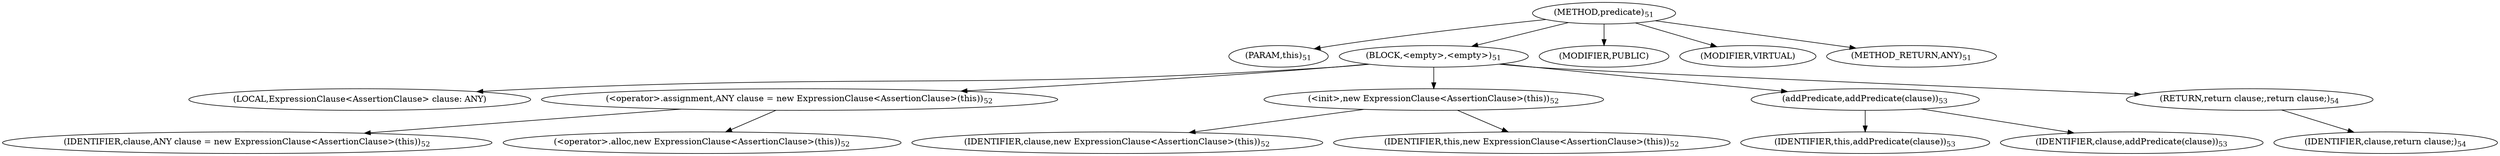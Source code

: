 digraph "predicate" {  
"62" [label = <(METHOD,predicate)<SUB>51</SUB>> ]
"7" [label = <(PARAM,this)<SUB>51</SUB>> ]
"63" [label = <(BLOCK,&lt;empty&gt;,&lt;empty&gt;)<SUB>51</SUB>> ]
"9" [label = <(LOCAL,ExpressionClause&lt;AssertionClause&gt; clause: ANY)> ]
"64" [label = <(&lt;operator&gt;.assignment,ANY clause = new ExpressionClause&lt;AssertionClause&gt;(this))<SUB>52</SUB>> ]
"65" [label = <(IDENTIFIER,clause,ANY clause = new ExpressionClause&lt;AssertionClause&gt;(this))<SUB>52</SUB>> ]
"66" [label = <(&lt;operator&gt;.alloc,new ExpressionClause&lt;AssertionClause&gt;(this))<SUB>52</SUB>> ]
"67" [label = <(&lt;init&gt;,new ExpressionClause&lt;AssertionClause&gt;(this))<SUB>52</SUB>> ]
"8" [label = <(IDENTIFIER,clause,new ExpressionClause&lt;AssertionClause&gt;(this))<SUB>52</SUB>> ]
"6" [label = <(IDENTIFIER,this,new ExpressionClause&lt;AssertionClause&gt;(this))<SUB>52</SUB>> ]
"68" [label = <(addPredicate,addPredicate(clause))<SUB>53</SUB>> ]
"10" [label = <(IDENTIFIER,this,addPredicate(clause))<SUB>53</SUB>> ]
"69" [label = <(IDENTIFIER,clause,addPredicate(clause))<SUB>53</SUB>> ]
"70" [label = <(RETURN,return clause;,return clause;)<SUB>54</SUB>> ]
"71" [label = <(IDENTIFIER,clause,return clause;)<SUB>54</SUB>> ]
"72" [label = <(MODIFIER,PUBLIC)> ]
"73" [label = <(MODIFIER,VIRTUAL)> ]
"74" [label = <(METHOD_RETURN,ANY)<SUB>51</SUB>> ]
  "62" -> "7" 
  "62" -> "63" 
  "62" -> "72" 
  "62" -> "73" 
  "62" -> "74" 
  "63" -> "9" 
  "63" -> "64" 
  "63" -> "67" 
  "63" -> "68" 
  "63" -> "70" 
  "64" -> "65" 
  "64" -> "66" 
  "67" -> "8" 
  "67" -> "6" 
  "68" -> "10" 
  "68" -> "69" 
  "70" -> "71" 
}

